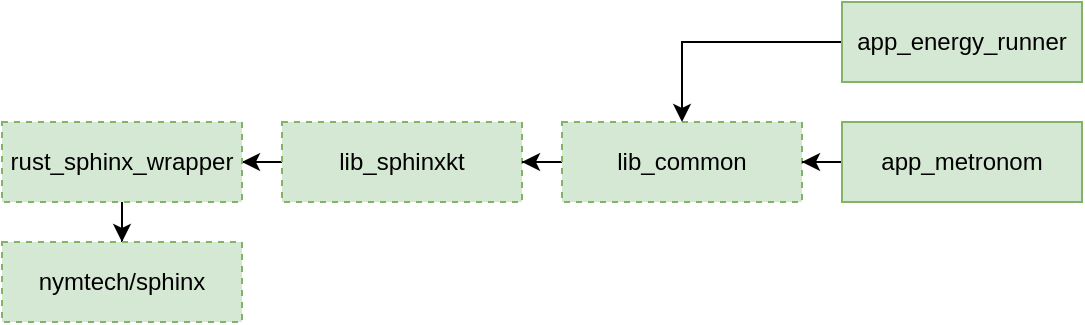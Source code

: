 <mxfile version="21.3.6" type="device">
  <diagram name="Page-1" id="if91Ejzg_885sPlbpT9M">
    <mxGraphModel dx="1285" dy="823" grid="1" gridSize="10" guides="1" tooltips="1" connect="1" arrows="1" fold="1" page="1" pageScale="1" pageWidth="827" pageHeight="1169" math="0" shadow="0">
      <root>
        <mxCell id="0" />
        <mxCell id="1" parent="0" />
        <mxCell id="anagbakZnro_QeExX_0X-5" value="" style="edgeStyle=orthogonalEdgeStyle;rounded=0;orthogonalLoop=1;jettySize=auto;html=1;" edge="1" parent="1" source="anagbakZnro_QeExX_0X-1" target="anagbakZnro_QeExX_0X-2">
          <mxGeometry relative="1" as="geometry" />
        </mxCell>
        <mxCell id="anagbakZnro_QeExX_0X-1" value="&lt;div&gt;lib_sphinxkt&lt;/div&gt;" style="rounded=0;whiteSpace=wrap;html=1;fillColor=#d5e8d4;strokeColor=#82b366;dashed=1;" vertex="1" parent="1">
          <mxGeometry x="220" y="160" width="120" height="40" as="geometry" />
        </mxCell>
        <mxCell id="anagbakZnro_QeExX_0X-4" value="" style="edgeStyle=orthogonalEdgeStyle;rounded=0;orthogonalLoop=1;jettySize=auto;html=1;" edge="1" parent="1" source="anagbakZnro_QeExX_0X-2" target="anagbakZnro_QeExX_0X-3">
          <mxGeometry relative="1" as="geometry" />
        </mxCell>
        <mxCell id="anagbakZnro_QeExX_0X-2" value="&lt;div&gt;rust_sphinx_wrapper&lt;/div&gt;" style="rounded=0;whiteSpace=wrap;html=1;fillColor=#d5e8d4;strokeColor=#82b366;dashed=1;" vertex="1" parent="1">
          <mxGeometry x="80" y="160" width="120" height="40" as="geometry" />
        </mxCell>
        <mxCell id="anagbakZnro_QeExX_0X-3" value="nymtech/sphinx" style="rounded=0;whiteSpace=wrap;html=1;fillColor=#d5e8d4;strokeColor=#82b366;dashed=1;" vertex="1" parent="1">
          <mxGeometry x="80" y="220" width="120" height="40" as="geometry" />
        </mxCell>
        <mxCell id="anagbakZnro_QeExX_0X-7" value="" style="edgeStyle=orthogonalEdgeStyle;rounded=0;orthogonalLoop=1;jettySize=auto;html=1;" edge="1" parent="1" source="anagbakZnro_QeExX_0X-6" target="anagbakZnro_QeExX_0X-1">
          <mxGeometry relative="1" as="geometry" />
        </mxCell>
        <mxCell id="anagbakZnro_QeExX_0X-6" value="lib_common" style="rounded=0;whiteSpace=wrap;html=1;fillColor=#d5e8d4;strokeColor=#82b366;dashed=1;" vertex="1" parent="1">
          <mxGeometry x="360" y="160" width="120" height="40" as="geometry" />
        </mxCell>
        <mxCell id="anagbakZnro_QeExX_0X-11" value="" style="edgeStyle=orthogonalEdgeStyle;rounded=0;orthogonalLoop=1;jettySize=auto;html=1;" edge="1" parent="1" source="anagbakZnro_QeExX_0X-8" target="anagbakZnro_QeExX_0X-6">
          <mxGeometry relative="1" as="geometry" />
        </mxCell>
        <mxCell id="anagbakZnro_QeExX_0X-8" value="&lt;div&gt;app_metronom&lt;/div&gt;" style="rounded=0;whiteSpace=wrap;html=1;fillColor=#d5e8d4;strokeColor=#82b366;" vertex="1" parent="1">
          <mxGeometry x="500" y="160" width="120" height="40" as="geometry" />
        </mxCell>
        <mxCell id="anagbakZnro_QeExX_0X-10" style="edgeStyle=orthogonalEdgeStyle;rounded=0;orthogonalLoop=1;jettySize=auto;html=1;entryX=0.5;entryY=0;entryDx=0;entryDy=0;" edge="1" parent="1" source="anagbakZnro_QeExX_0X-9" target="anagbakZnro_QeExX_0X-6">
          <mxGeometry relative="1" as="geometry" />
        </mxCell>
        <mxCell id="anagbakZnro_QeExX_0X-9" value="app_energy_runner" style="rounded=0;whiteSpace=wrap;html=1;fillColor=#d5e8d4;strokeColor=#82b366;" vertex="1" parent="1">
          <mxGeometry x="500" y="100" width="120" height="40" as="geometry" />
        </mxCell>
      </root>
    </mxGraphModel>
  </diagram>
</mxfile>
